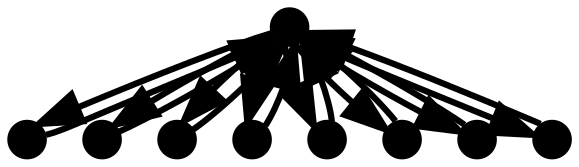  // The graph name and the semicolons are optional
 digraph G{
    margin=0

     FS [pos="2,2!", shape="point", width=.25];

    A [pos = "0,2.5!", shape="point", width=.25, fontsize=40 ]
    B [pos = "1,3.5!", shape="point", width=.25, fontsize=40 ];
    C [pos = "3,3.5!",  shape="point", width=.25, fontsize=40 ];
    D [pos = "4,2.5!", shape="point",  width=.25, fontsize=40 ];

    E [pos="0,1!", shape="point", width=.25,  fontsize=40 ];
    F [pos="1,0!", shape="point", width=.25,  fontsize=40 ];
    G [pos="3,0!",  shape="point", width=.25, fontsize=40 ];
    H [pos="4,1!", shape="point", width=.25,  fontsize=40 ];


    A->FS [arrowsize=2,penwidth=3];
    B->FS [arrowsize=2,penwidth=3];
    C->FS [arrowsize=2,penwidth=3];
    D->FS [arrowsize=2,penwidth=3];
    E->FS [arrowsize=2,penwidth=3];
    F->FS [arrowsize=2,penwidth=3];
    G->FS [arrowsize=2,penwidth=3];
    H->FS [arrowsize=2,penwidth=3];

    FS->A [arrowsize=2,penwidth=3];
    FS->B [arrowsize=2,penwidth=3];
    FS->C [arrowsize=2,penwidth=3];
    FS->D [arrowsize=2,penwidth=3];
    FS->E [arrowsize=2,penwidth=3];
    FS->F [arrowsize=2,penwidth=3];
    FS->G [arrowsize=2,penwidth=3];
    FS->H [arrowsize=2,penwidth=3];

 }
